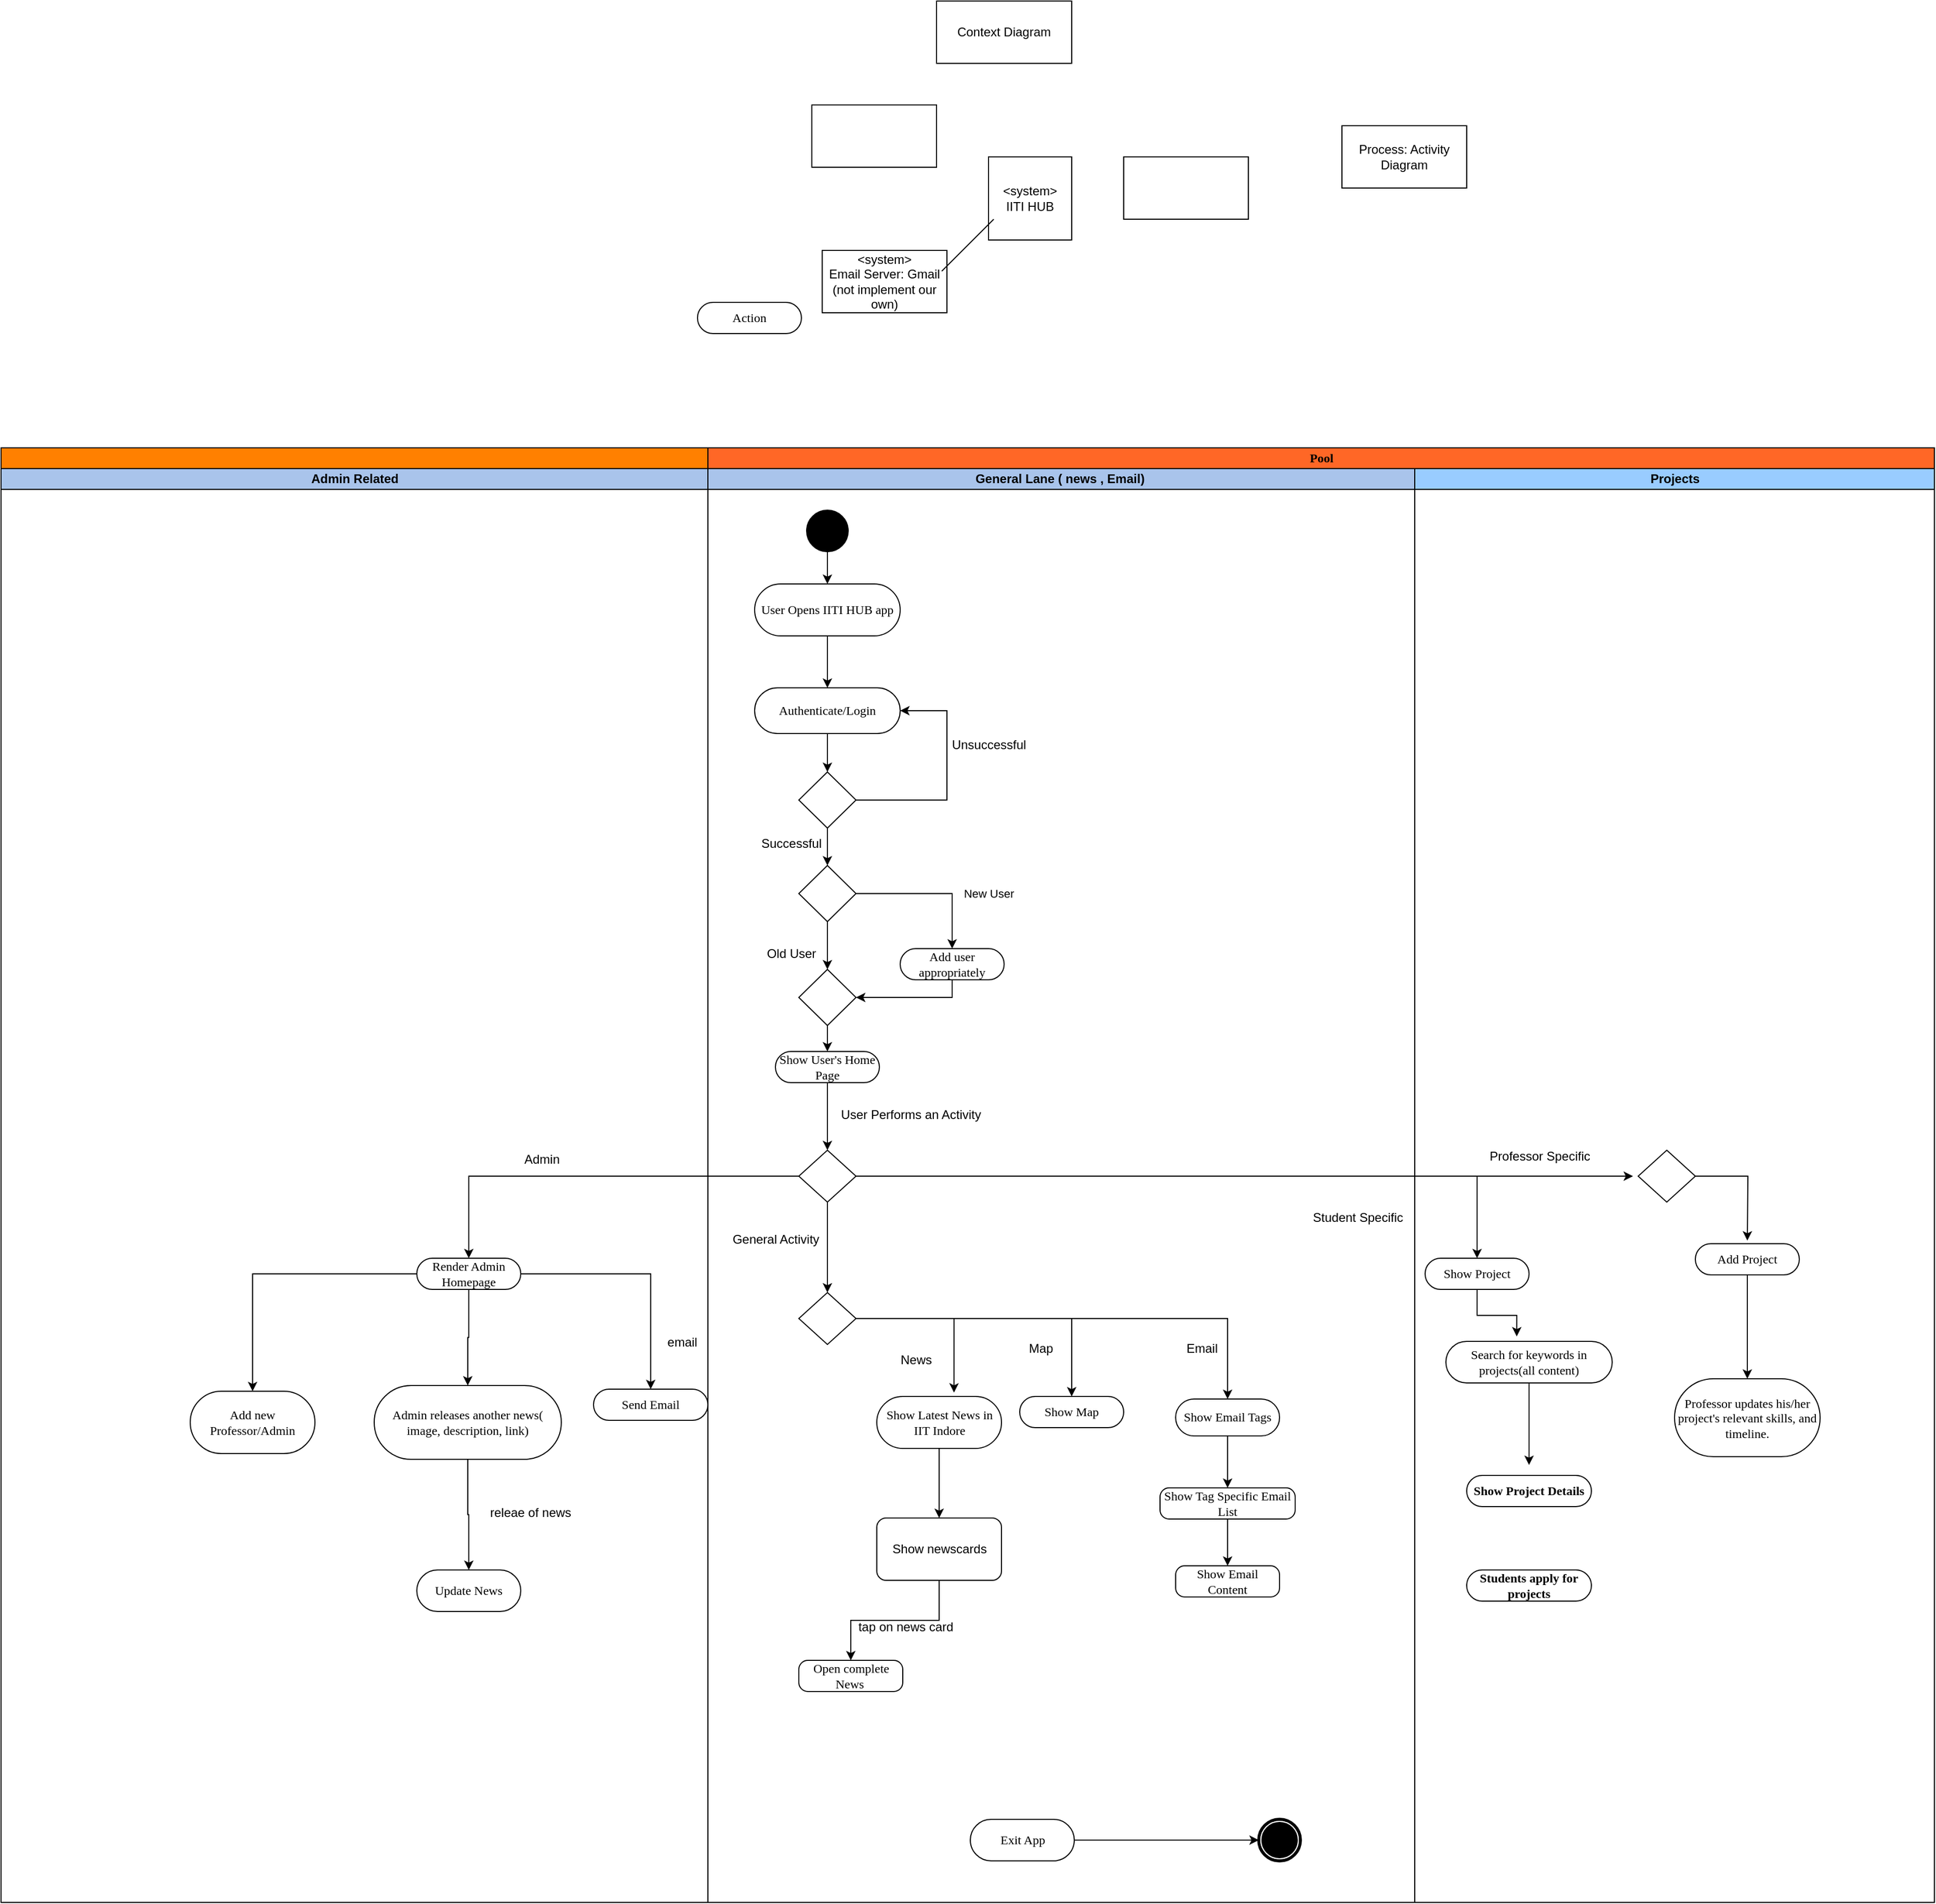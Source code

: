 <mxfile version="20.8.17" type="github">
  <diagram name="Page-1" id="0783ab3e-0a74-02c8-0abd-f7b4e66b4bec">
    <mxGraphModel dx="2173" dy="1947" grid="1" gridSize="10" guides="1" tooltips="1" connect="1" arrows="1" fold="1" page="1" pageScale="1" pageWidth="850" pageHeight="1100" background="none" math="0" shadow="0">
      <root>
        <mxCell id="0" />
        <mxCell id="1" parent="0" />
        <mxCell id="1c1d494c118603dd-1" value="Pool" style="swimlane;html=1;childLayout=stackLayout;startSize=20;rounded=0;shadow=0;comic=0;labelBackgroundColor=none;strokeWidth=1;fontFamily=Verdana;fontSize=12;align=center;fillColor=#FF6726;" parent="1" vertex="1">
          <mxGeometry x="80" y="-10" width="1180" height="1400" as="geometry" />
        </mxCell>
        <mxCell id="OMoWTiOt0C33IlhXWpdB-260" style="edgeStyle=orthogonalEdgeStyle;rounded=0;orthogonalLoop=1;jettySize=auto;html=1;entryX=0.5;entryY=0;entryDx=0;entryDy=0;" parent="1c1d494c118603dd-1" source="OMoWTiOt0C33IlhXWpdB-7" target="DP1_wo8riHDdqW7WoeD3-17" edge="1">
          <mxGeometry relative="1" as="geometry">
            <mxPoint x="760" y="760" as="targetPoint" />
            <Array as="points">
              <mxPoint x="740" y="701" />
            </Array>
          </mxGeometry>
        </mxCell>
        <mxCell id="1c1d494c118603dd-3" value="General Lane ( news , Email)&amp;nbsp;" style="swimlane;html=1;startSize=20;fillColor=#A9C4EB;" parent="1c1d494c118603dd-1" vertex="1">
          <mxGeometry y="20" width="680" height="1380" as="geometry">
            <mxRectangle y="20" width="40" height="1380" as="alternateBounds" />
          </mxGeometry>
        </mxCell>
        <mxCell id="OMoWTiOt0C33IlhXWpdB-46" style="edgeStyle=orthogonalEdgeStyle;rounded=0;orthogonalLoop=1;jettySize=auto;html=1;entryX=0.5;entryY=0;entryDx=0;entryDy=0;" parent="1c1d494c118603dd-3" source="60571a20871a0731-4" target="60571a20871a0731-8" edge="1">
          <mxGeometry relative="1" as="geometry">
            <mxPoint x="115" y="162" as="sourcePoint" />
            <mxPoint x="115" y="202" as="targetPoint" />
          </mxGeometry>
        </mxCell>
        <mxCell id="60571a20871a0731-4" value="" style="ellipse;whiteSpace=wrap;html=1;rounded=0;shadow=0;comic=0;labelBackgroundColor=none;strokeWidth=1;fillColor=#000000;fontFamily=Verdana;fontSize=12;align=center;" parent="1c1d494c118603dd-3" vertex="1">
          <mxGeometry x="95" y="40" width="40" height="40" as="geometry" />
        </mxCell>
        <mxCell id="OMoWTiOt0C33IlhXWpdB-243" style="edgeStyle=orthogonalEdgeStyle;rounded=0;orthogonalLoop=1;jettySize=auto;html=1;entryX=0.5;entryY=0;entryDx=0;entryDy=0;" parent="1c1d494c118603dd-3" source="OMoWTiOt0C33IlhXWpdB-7" target="OMoWTiOt0C33IlhXWpdB-167" edge="1">
          <mxGeometry relative="1" as="geometry" />
        </mxCell>
        <mxCell id="OMoWTiOt0C33IlhXWpdB-251" style="edgeStyle=orthogonalEdgeStyle;rounded=0;orthogonalLoop=1;jettySize=auto;html=1;" parent="1c1d494c118603dd-3" source="OMoWTiOt0C33IlhXWpdB-7" edge="1">
          <mxGeometry relative="1" as="geometry">
            <mxPoint x="890" y="681" as="targetPoint" />
          </mxGeometry>
        </mxCell>
        <mxCell id="OMoWTiOt0C33IlhXWpdB-7" value="" style="rhombus;whiteSpace=wrap;html=1;" parent="1c1d494c118603dd-3" vertex="1">
          <mxGeometry x="87.5" y="656" width="55" height="50" as="geometry" />
        </mxCell>
        <mxCell id="OMoWTiOt0C33IlhXWpdB-189" style="edgeStyle=orthogonalEdgeStyle;rounded=0;orthogonalLoop=1;jettySize=auto;html=1;entryX=0.5;entryY=0;entryDx=0;entryDy=0;" parent="1c1d494c118603dd-3" source="OMoWTiOt0C33IlhXWpdB-31" target="OMoWTiOt0C33IlhXWpdB-181" edge="1">
          <mxGeometry relative="1" as="geometry" />
        </mxCell>
        <mxCell id="OMoWTiOt0C33IlhXWpdB-31" value="Authenticate/Login" style="rounded=1;whiteSpace=wrap;html=1;shadow=0;comic=0;labelBackgroundColor=none;strokeWidth=1;fontFamily=Verdana;fontSize=12;align=center;arcSize=50;" parent="1c1d494c118603dd-3" vertex="1">
          <mxGeometry x="45" y="211" width="140" height="44" as="geometry" />
        </mxCell>
        <mxCell id="OMoWTiOt0C33IlhXWpdB-263" style="edgeStyle=orthogonalEdgeStyle;rounded=0;orthogonalLoop=1;jettySize=auto;html=1;entryX=0;entryY=0.5;entryDx=0;entryDy=0;" parent="1c1d494c118603dd-3" source="1c1d494c118603dd-19" target="60571a20871a0731-5" edge="1">
          <mxGeometry relative="1" as="geometry" />
        </mxCell>
        <mxCell id="1c1d494c118603dd-19" value="Exit App" style="rounded=1;whiteSpace=wrap;html=1;shadow=0;comic=0;labelBackgroundColor=none;strokeWidth=1;fontFamily=Verdana;fontSize=12;align=center;arcSize=50;" parent="1c1d494c118603dd-3" vertex="1">
          <mxGeometry x="252.5" y="1300" width="100" height="40" as="geometry" />
        </mxCell>
        <mxCell id="OMoWTiOt0C33IlhXWpdB-132" style="edgeStyle=orthogonalEdgeStyle;rounded=0;orthogonalLoop=1;jettySize=auto;html=1;exitX=0.5;exitY=1;exitDx=0;exitDy=0;" parent="1c1d494c118603dd-3" source="60571a20871a0731-8" edge="1">
          <mxGeometry relative="1" as="geometry">
            <mxPoint x="115" y="217" as="sourcePoint" />
            <mxPoint x="115" y="211" as="targetPoint" />
          </mxGeometry>
        </mxCell>
        <mxCell id="60571a20871a0731-8" value="User Opens IITI HUB app" style="rounded=1;whiteSpace=wrap;html=1;shadow=0;comic=0;labelBackgroundColor=none;strokeWidth=1;fontFamily=Verdana;fontSize=12;align=center;arcSize=50;" parent="1c1d494c118603dd-3" vertex="1">
          <mxGeometry x="45" y="111" width="140" height="50" as="geometry" />
        </mxCell>
        <mxCell id="DP1_wo8riHDdqW7WoeD3-19" value="Show Map" style="rounded=1;whiteSpace=wrap;html=1;shadow=0;comic=0;labelBackgroundColor=none;strokeWidth=1;fontFamily=Verdana;fontSize=12;align=center;arcSize=50;" parent="1c1d494c118603dd-3" vertex="1">
          <mxGeometry x="300" y="893" width="100" height="30" as="geometry" />
        </mxCell>
        <mxCell id="DP1_wo8riHDdqW7WoeD3-18" value="Show Latest News in IIT Indore" style="rounded=1;whiteSpace=wrap;html=1;shadow=0;comic=0;labelBackgroundColor=none;strokeWidth=1;fontFamily=Verdana;fontSize=12;align=center;arcSize=50;" parent="1c1d494c118603dd-3" vertex="1">
          <mxGeometry x="162.5" y="893" width="120" height="50" as="geometry" />
        </mxCell>
        <mxCell id="OMoWTiOt0C33IlhXWpdB-65" value="Open complete News&amp;nbsp;" style="rounded=1;whiteSpace=wrap;html=1;shadow=0;comic=0;labelBackgroundColor=none;strokeWidth=1;fontFamily=Verdana;fontSize=12;align=center;arcSize=29;" parent="1c1d494c118603dd-3" vertex="1">
          <mxGeometry x="87.5" y="1147" width="100" height="30" as="geometry" />
        </mxCell>
        <mxCell id="OMoWTiOt0C33IlhXWpdB-37" value="Student Specific" style="text;html=1;align=center;verticalAlign=middle;resizable=0;points=[];autosize=1;strokeColor=none;fillColor=none;" parent="1c1d494c118603dd-3" vertex="1">
          <mxGeometry x="570" y="706" width="110" height="30" as="geometry" />
        </mxCell>
        <mxCell id="OMoWTiOt0C33IlhXWpdB-137" value="News" style="text;html=1;align=center;verticalAlign=middle;resizable=0;points=[];autosize=1;strokeColor=none;fillColor=none;" parent="1c1d494c118603dd-3" vertex="1">
          <mxGeometry x="175" y="843" width="50" height="30" as="geometry" />
        </mxCell>
        <mxCell id="OMoWTiOt0C33IlhXWpdB-177" style="edgeStyle=orthogonalEdgeStyle;rounded=0;orthogonalLoop=1;jettySize=auto;html=1;entryX=0.5;entryY=0;entryDx=0;entryDy=0;" parent="1c1d494c118603dd-3" source="OMoWTiOt0C33IlhXWpdB-158" target="OMoWTiOt0C33IlhXWpdB-170" edge="1">
          <mxGeometry relative="1" as="geometry" />
        </mxCell>
        <mxCell id="OMoWTiOt0C33IlhXWpdB-158" value="Show Email Tags" style="rounded=1;whiteSpace=wrap;html=1;shadow=0;comic=0;labelBackgroundColor=none;strokeWidth=1;fontFamily=Verdana;fontSize=12;align=center;arcSize=50;" parent="1c1d494c118603dd-3" vertex="1">
          <mxGeometry x="450" y="895.5" width="100" height="35.5" as="geometry" />
        </mxCell>
        <mxCell id="OMoWTiOt0C33IlhXWpdB-159" value="Email" style="text;html=1;align=center;verticalAlign=middle;resizable=0;points=[];autosize=1;strokeColor=none;fillColor=none;" parent="1c1d494c118603dd-3" vertex="1">
          <mxGeometry x="450" y="832" width="50" height="30" as="geometry" />
        </mxCell>
        <mxCell id="OMoWTiOt0C33IlhXWpdB-163" value="User Performs an Activity" style="text;html=1;align=center;verticalAlign=middle;resizable=0;points=[];autosize=1;strokeColor=none;fillColor=none;" parent="1c1d494c118603dd-3" vertex="1">
          <mxGeometry x="115" y="607" width="160" height="30" as="geometry" />
        </mxCell>
        <mxCell id="OMoWTiOt0C33IlhXWpdB-164" value="General Activity" style="text;html=1;align=center;verticalAlign=middle;resizable=0;points=[];autosize=1;strokeColor=none;fillColor=none;" parent="1c1d494c118603dd-3" vertex="1">
          <mxGeometry x="10" y="727" width="110" height="30" as="geometry" />
        </mxCell>
        <mxCell id="OMoWTiOt0C33IlhXWpdB-244" style="edgeStyle=orthogonalEdgeStyle;rounded=0;orthogonalLoop=1;jettySize=auto;html=1;entryX=0.5;entryY=0;entryDx=0;entryDy=0;" parent="1c1d494c118603dd-3" source="OMoWTiOt0C33IlhXWpdB-167" target="DP1_wo8riHDdqW7WoeD3-19" edge="1">
          <mxGeometry relative="1" as="geometry" />
        </mxCell>
        <mxCell id="OMoWTiOt0C33IlhXWpdB-245" style="edgeStyle=orthogonalEdgeStyle;rounded=0;orthogonalLoop=1;jettySize=auto;html=1;entryX=0.619;entryY=-0.074;entryDx=0;entryDy=0;entryPerimeter=0;" parent="1c1d494c118603dd-3" source="OMoWTiOt0C33IlhXWpdB-167" target="DP1_wo8riHDdqW7WoeD3-18" edge="1">
          <mxGeometry relative="1" as="geometry" />
        </mxCell>
        <mxCell id="OMoWTiOt0C33IlhXWpdB-247" style="edgeStyle=orthogonalEdgeStyle;rounded=0;orthogonalLoop=1;jettySize=auto;html=1;entryX=0.5;entryY=0;entryDx=0;entryDy=0;" parent="1c1d494c118603dd-3" source="OMoWTiOt0C33IlhXWpdB-167" target="OMoWTiOt0C33IlhXWpdB-158" edge="1">
          <mxGeometry relative="1" as="geometry" />
        </mxCell>
        <mxCell id="OMoWTiOt0C33IlhXWpdB-167" value="" style="rhombus;whiteSpace=wrap;html=1;" parent="1c1d494c118603dd-3" vertex="1">
          <mxGeometry x="87.5" y="793" width="55" height="50" as="geometry" />
        </mxCell>
        <mxCell id="OMoWTiOt0C33IlhXWpdB-240" style="edgeStyle=orthogonalEdgeStyle;rounded=0;orthogonalLoop=1;jettySize=auto;html=1;entryX=0.5;entryY=0;entryDx=0;entryDy=0;" parent="1c1d494c118603dd-3" source="OMoWTiOt0C33IlhXWpdB-170" target="OMoWTiOt0C33IlhXWpdB-172" edge="1">
          <mxGeometry relative="1" as="geometry" />
        </mxCell>
        <mxCell id="OMoWTiOt0C33IlhXWpdB-170" value="Show Tag Specific Email List" style="rounded=1;whiteSpace=wrap;html=1;shadow=0;comic=0;labelBackgroundColor=none;strokeWidth=1;fontFamily=Verdana;fontSize=12;align=center;arcSize=29;" parent="1c1d494c118603dd-3" vertex="1">
          <mxGeometry x="435" y="981" width="130" height="30" as="geometry" />
        </mxCell>
        <mxCell id="OMoWTiOt0C33IlhXWpdB-172" value="Show Email Content" style="rounded=1;whiteSpace=wrap;html=1;shadow=0;comic=0;labelBackgroundColor=none;strokeWidth=1;fontFamily=Verdana;fontSize=12;align=center;arcSize=29;" parent="1c1d494c118603dd-3" vertex="1">
          <mxGeometry x="450" y="1056" width="100" height="30" as="geometry" />
        </mxCell>
        <mxCell id="OMoWTiOt0C33IlhXWpdB-190" style="edgeStyle=orthogonalEdgeStyle;rounded=0;orthogonalLoop=1;jettySize=auto;html=1;entryX=1;entryY=0.5;entryDx=0;entryDy=0;" parent="1c1d494c118603dd-3" source="OMoWTiOt0C33IlhXWpdB-181" target="OMoWTiOt0C33IlhXWpdB-31" edge="1">
          <mxGeometry relative="1" as="geometry">
            <Array as="points">
              <mxPoint x="230" y="319" />
              <mxPoint x="230" y="233" />
            </Array>
          </mxGeometry>
        </mxCell>
        <mxCell id="OMoWTiOt0C33IlhXWpdB-228" style="edgeStyle=orthogonalEdgeStyle;rounded=0;orthogonalLoop=1;jettySize=auto;html=1;entryX=0.5;entryY=0;entryDx=0;entryDy=0;" parent="1c1d494c118603dd-3" source="OMoWTiOt0C33IlhXWpdB-181" target="OMoWTiOt0C33IlhXWpdB-210" edge="1">
          <mxGeometry relative="1" as="geometry" />
        </mxCell>
        <mxCell id="OMoWTiOt0C33IlhXWpdB-181" value="" style="rhombus;whiteSpace=wrap;html=1;" parent="1c1d494c118603dd-3" vertex="1">
          <mxGeometry x="87.5" y="292" width="55" height="54" as="geometry" />
        </mxCell>
        <mxCell id="OMoWTiOt0C33IlhXWpdB-183" value="Unsuccessful" style="text;html=1;align=center;verticalAlign=middle;resizable=0;points=[];autosize=1;strokeColor=none;fillColor=none;" parent="1c1d494c118603dd-3" vertex="1">
          <mxGeometry x="225" y="251" width="90" height="30" as="geometry" />
        </mxCell>
        <mxCell id="OMoWTiOt0C33IlhXWpdB-184" value="Successful" style="text;html=1;align=center;verticalAlign=middle;resizable=0;points=[];autosize=1;strokeColor=none;fillColor=none;" parent="1c1d494c118603dd-3" vertex="1">
          <mxGeometry x="40" y="346" width="80" height="30" as="geometry" />
        </mxCell>
        <mxCell id="OMoWTiOt0C33IlhXWpdB-195" style="edgeStyle=orthogonalEdgeStyle;rounded=0;orthogonalLoop=1;jettySize=auto;html=1;entryX=0.5;entryY=0;entryDx=0;entryDy=0;" parent="1c1d494c118603dd-3" source="OMoWTiOt0C33IlhXWpdB-191" target="OMoWTiOt0C33IlhXWpdB-7" edge="1">
          <mxGeometry relative="1" as="geometry" />
        </mxCell>
        <mxCell id="OMoWTiOt0C33IlhXWpdB-191" value="Show User&#39;s Home Page" style="rounded=1;whiteSpace=wrap;html=1;shadow=0;comic=0;labelBackgroundColor=none;strokeWidth=1;fontFamily=Verdana;fontSize=12;align=center;arcSize=50;" parent="1c1d494c118603dd-3" vertex="1">
          <mxGeometry x="65" y="561" width="100" height="30" as="geometry" />
        </mxCell>
        <mxCell id="OMoWTiOt0C33IlhXWpdB-225" style="edgeStyle=orthogonalEdgeStyle;rounded=0;orthogonalLoop=1;jettySize=auto;html=1;entryX=0.5;entryY=0;entryDx=0;entryDy=0;" parent="1c1d494c118603dd-3" source="OMoWTiOt0C33IlhXWpdB-210" target="OMoWTiOt0C33IlhXWpdB-219" edge="1">
          <mxGeometry relative="1" as="geometry" />
        </mxCell>
        <mxCell id="OMoWTiOt0C33IlhXWpdB-210" value="" style="rhombus;whiteSpace=wrap;html=1;" parent="1c1d494c118603dd-3" vertex="1">
          <mxGeometry x="87.5" y="382" width="55" height="54" as="geometry" />
        </mxCell>
        <mxCell id="OMoWTiOt0C33IlhXWpdB-224" style="edgeStyle=orthogonalEdgeStyle;rounded=0;orthogonalLoop=1;jettySize=auto;html=1;entryX=1;entryY=0.5;entryDx=0;entryDy=0;" parent="1c1d494c118603dd-3" source="OMoWTiOt0C33IlhXWpdB-216" target="OMoWTiOt0C33IlhXWpdB-219" edge="1">
          <mxGeometry relative="1" as="geometry">
            <Array as="points">
              <mxPoint x="235" y="509" />
            </Array>
          </mxGeometry>
        </mxCell>
        <mxCell id="OMoWTiOt0C33IlhXWpdB-216" value="Add user appropriately" style="rounded=1;whiteSpace=wrap;html=1;shadow=0;comic=0;labelBackgroundColor=none;strokeWidth=1;fontFamily=Verdana;fontSize=12;align=center;arcSize=50;" parent="1c1d494c118603dd-3" vertex="1">
          <mxGeometry x="185" y="462" width="100" height="30" as="geometry" />
        </mxCell>
        <mxCell id="OMoWTiOt0C33IlhXWpdB-226" style="edgeStyle=orthogonalEdgeStyle;rounded=0;orthogonalLoop=1;jettySize=auto;html=1;entryX=0.5;entryY=0;entryDx=0;entryDy=0;" parent="1c1d494c118603dd-3" source="OMoWTiOt0C33IlhXWpdB-219" target="OMoWTiOt0C33IlhXWpdB-191" edge="1">
          <mxGeometry relative="1" as="geometry" />
        </mxCell>
        <mxCell id="OMoWTiOt0C33IlhXWpdB-219" value="" style="rhombus;whiteSpace=wrap;html=1;" parent="1c1d494c118603dd-3" vertex="1">
          <mxGeometry x="87.5" y="482" width="55" height="54" as="geometry" />
        </mxCell>
        <mxCell id="OMoWTiOt0C33IlhXWpdB-221" style="edgeStyle=orthogonalEdgeStyle;rounded=0;orthogonalLoop=1;jettySize=auto;html=1;entryX=0.5;entryY=0;entryDx=0;entryDy=0;" parent="1c1d494c118603dd-3" source="OMoWTiOt0C33IlhXWpdB-210" target="OMoWTiOt0C33IlhXWpdB-216" edge="1">
          <mxGeometry relative="1" as="geometry" />
        </mxCell>
        <mxCell id="OMoWTiOt0C33IlhXWpdB-222" value="New User" style="edgeLabel;html=1;align=center;verticalAlign=middle;resizable=0;points=[];" parent="OMoWTiOt0C33IlhXWpdB-221" vertex="1" connectable="0">
          <mxGeometry x="0.309" y="2" relative="1" as="geometry">
            <mxPoint x="33" y="-3" as="offset" />
          </mxGeometry>
        </mxCell>
        <mxCell id="OMoWTiOt0C33IlhXWpdB-227" value="Old User" style="text;html=1;align=center;verticalAlign=middle;resizable=0;points=[];autosize=1;strokeColor=none;fillColor=none;" parent="1c1d494c118603dd-3" vertex="1">
          <mxGeometry x="45" y="452" width="70" height="30" as="geometry" />
        </mxCell>
        <mxCell id="OMoWTiOt0C33IlhXWpdB-232" value="tap on news card" style="text;html=1;align=center;verticalAlign=middle;resizable=0;points=[];autosize=1;strokeColor=none;fillColor=none;" parent="1c1d494c118603dd-3" vertex="1">
          <mxGeometry x="135" y="1100" width="110" height="30" as="geometry" />
        </mxCell>
        <mxCell id="OMoWTiOt0C33IlhXWpdB-238" style="edgeStyle=orthogonalEdgeStyle;rounded=0;orthogonalLoop=1;jettySize=auto;html=1;entryX=0.5;entryY=0;entryDx=0;entryDy=0;exitX=0.5;exitY=1;exitDx=0;exitDy=0;" edge="1" parent="1c1d494c118603dd-3" source="k4vHF-n8ffyIY5sTC1_Y-3" target="OMoWTiOt0C33IlhXWpdB-65">
          <mxGeometry relative="1" as="geometry">
            <mxPoint x="240" y="1090" as="sourcePoint" />
          </mxGeometry>
        </mxCell>
        <mxCell id="OMoWTiOt0C33IlhXWpdB-248" value="Map" style="text;html=1;align=center;verticalAlign=middle;resizable=0;points=[];autosize=1;strokeColor=none;fillColor=none;" parent="1c1d494c118603dd-3" vertex="1">
          <mxGeometry x="295" y="832" width="50" height="30" as="geometry" />
        </mxCell>
        <mxCell id="60571a20871a0731-5" value="" style="shape=mxgraph.bpmn.shape;html=1;verticalLabelPosition=bottom;labelBackgroundColor=#ffffff;verticalAlign=top;perimeter=ellipsePerimeter;outline=end;symbol=terminate;rounded=0;shadow=0;comic=0;strokeWidth=1;fontFamily=Verdana;fontSize=12;align=center;" parent="1c1d494c118603dd-3" vertex="1">
          <mxGeometry x="530" y="1300" width="40" height="40" as="geometry" />
        </mxCell>
        <mxCell id="k4vHF-n8ffyIY5sTC1_Y-3" value="Show newscards" style="rounded=1;whiteSpace=wrap;html=1;" vertex="1" parent="1c1d494c118603dd-3">
          <mxGeometry x="162.5" y="1010" width="120" height="60" as="geometry" />
        </mxCell>
        <mxCell id="k4vHF-n8ffyIY5sTC1_Y-2" style="edgeStyle=orthogonalEdgeStyle;rounded=0;orthogonalLoop=1;jettySize=auto;html=1;exitX=0.5;exitY=1;exitDx=0;exitDy=0;entryX=0.5;entryY=0;entryDx=0;entryDy=0;" edge="1" parent="1c1d494c118603dd-3" source="DP1_wo8riHDdqW7WoeD3-18" target="k4vHF-n8ffyIY5sTC1_Y-3">
          <mxGeometry relative="1" as="geometry">
            <mxPoint x="222" y="990" as="targetPoint" />
          </mxGeometry>
        </mxCell>
        <mxCell id="1c1d494c118603dd-4" value="Projects" style="swimlane;html=1;startSize=20;fillColor=#99CCFF;" parent="1c1d494c118603dd-1" vertex="1">
          <mxGeometry x="680" y="20" width="500" height="1380" as="geometry" />
        </mxCell>
        <mxCell id="OMoWTiOt0C33IlhXWpdB-261" style="edgeStyle=orthogonalEdgeStyle;rounded=0;orthogonalLoop=1;jettySize=auto;html=1;entryX=0.426;entryY=-0.119;entryDx=0;entryDy=0;entryPerimeter=0;" parent="1c1d494c118603dd-4" source="DP1_wo8riHDdqW7WoeD3-17" target="1c1d494c118603dd-5" edge="1">
          <mxGeometry relative="1" as="geometry" />
        </mxCell>
        <mxCell id="DP1_wo8riHDdqW7WoeD3-17" value="Show Project" style="rounded=1;whiteSpace=wrap;html=1;shadow=0;comic=0;labelBackgroundColor=none;strokeWidth=1;fontFamily=Verdana;fontSize=12;align=center;arcSize=50;" parent="1c1d494c118603dd-4" vertex="1">
          <mxGeometry x="10" y="760" width="100" height="30" as="geometry" />
        </mxCell>
        <mxCell id="OMoWTiOt0C33IlhXWpdB-253" style="edgeStyle=orthogonalEdgeStyle;rounded=0;orthogonalLoop=1;jettySize=auto;html=1;" parent="1c1d494c118603dd-4" source="1c1d494c118603dd-5" edge="1">
          <mxGeometry relative="1" as="geometry">
            <mxPoint x="110" y="959" as="targetPoint" />
          </mxGeometry>
        </mxCell>
        <mxCell id="1c1d494c118603dd-5" value="Search for keywords in projects(all content)" style="rounded=1;whiteSpace=wrap;html=1;shadow=0;comic=0;labelBackgroundColor=none;strokeWidth=1;fontFamily=Verdana;fontSize=12;align=center;arcSize=50;" parent="1c1d494c118603dd-4" vertex="1">
          <mxGeometry x="30" y="840" width="160" height="40" as="geometry" />
        </mxCell>
        <mxCell id="OMoWTiOt0C33IlhXWpdB-118" value="" style="edgeStyle=orthogonalEdgeStyle;rounded=0;orthogonalLoop=1;jettySize=auto;html=1;" parent="1c1d494c118603dd-4" source="OMoWTiOt0C33IlhXWpdB-100" target="OMoWTiOt0C33IlhXWpdB-117" edge="1">
          <mxGeometry relative="1" as="geometry" />
        </mxCell>
        <mxCell id="OMoWTiOt0C33IlhXWpdB-100" value="Add Project" style="rounded=1;whiteSpace=wrap;html=1;shadow=0;comic=0;labelBackgroundColor=none;strokeWidth=1;fontFamily=Verdana;fontSize=12;align=center;arcSize=50;" parent="1c1d494c118603dd-4" vertex="1">
          <mxGeometry x="270" y="746" width="100" height="30" as="geometry" />
        </mxCell>
        <mxCell id="OMoWTiOt0C33IlhXWpdB-117" value="Professor updates his/her project&#39;s relevant skills, and timeline." style="whiteSpace=wrap;html=1;fontFamily=Verdana;rounded=1;shadow=0;comic=0;labelBackgroundColor=none;strokeWidth=1;arcSize=50;" parent="1c1d494c118603dd-4" vertex="1">
          <mxGeometry x="250" y="876" width="140" height="75" as="geometry" />
        </mxCell>
        <mxCell id="OMoWTiOt0C33IlhXWpdB-122" value="&lt;b&gt;Students apply for projects&lt;/b&gt;" style="rounded=1;whiteSpace=wrap;html=1;shadow=0;comic=0;labelBackgroundColor=none;strokeWidth=1;fontFamily=Verdana;fontSize=12;align=center;arcSize=50;fillColor=#FFFFFF;" parent="1c1d494c118603dd-4" vertex="1">
          <mxGeometry x="50" y="1060" width="120" height="30" as="geometry" />
        </mxCell>
        <mxCell id="OMoWTiOt0C33IlhXWpdB-206" style="edgeStyle=orthogonalEdgeStyle;rounded=0;orthogonalLoop=1;jettySize=auto;html=1;" parent="1c1d494c118603dd-4" source="OMoWTiOt0C33IlhXWpdB-201" edge="1">
          <mxGeometry relative="1" as="geometry">
            <mxPoint x="320" y="743" as="targetPoint" />
          </mxGeometry>
        </mxCell>
        <mxCell id="OMoWTiOt0C33IlhXWpdB-201" value="" style="rhombus;whiteSpace=wrap;html=1;" parent="1c1d494c118603dd-4" vertex="1">
          <mxGeometry x="215" y="656" width="55" height="50" as="geometry" />
        </mxCell>
        <mxCell id="OMoWTiOt0C33IlhXWpdB-33" value="Professor Specific" style="text;html=1;align=center;verticalAlign=middle;resizable=0;points=[];autosize=1;strokeColor=none;fillColor=none;" parent="1c1d494c118603dd-4" vertex="1">
          <mxGeometry x="60" y="647" width="120" height="30" as="geometry" />
        </mxCell>
        <mxCell id="OMoWTiOt0C33IlhXWpdB-254" value="&lt;b&gt;Show Project Details&lt;/b&gt;" style="rounded=1;whiteSpace=wrap;html=1;shadow=0;comic=0;labelBackgroundColor=none;strokeWidth=1;fontFamily=Verdana;fontSize=12;align=center;arcSize=50;fillColor=#FFFFFF;" parent="1c1d494c118603dd-4" vertex="1">
          <mxGeometry x="50" y="969" width="120" height="30" as="geometry" />
        </mxCell>
        <mxCell id="DP1_wo8riHDdqW7WoeD3-5" value="Process: Activity Diagram" style="rounded=0;whiteSpace=wrap;html=1;" parent="1" vertex="1">
          <mxGeometry x="690" y="-320" width="120" height="60" as="geometry" />
        </mxCell>
        <mxCell id="DP1_wo8riHDdqW7WoeD3-22" value="Action" style="rounded=1;whiteSpace=wrap;html=1;shadow=0;comic=0;labelBackgroundColor=none;strokeWidth=1;fontFamily=Verdana;fontSize=12;align=center;arcSize=50;" parent="1" vertex="1">
          <mxGeometry x="70" y="-150" width="100" height="30" as="geometry" />
        </mxCell>
        <mxCell id="DP1_wo8riHDdqW7WoeD3-37" value="&amp;lt;system&amp;gt;&lt;br&gt;IITI HUB" style="whiteSpace=wrap;html=1;aspect=fixed;" parent="1" vertex="1">
          <mxGeometry x="350" y="-290" width="80" height="80" as="geometry" />
        </mxCell>
        <mxCell id="DP1_wo8riHDdqW7WoeD3-38" value="" style="rounded=0;whiteSpace=wrap;html=1;" parent="1" vertex="1">
          <mxGeometry x="480" y="-290" width="120" height="60" as="geometry" />
        </mxCell>
        <mxCell id="DP1_wo8riHDdqW7WoeD3-39" value="" style="rounded=0;whiteSpace=wrap;html=1;" parent="1" vertex="1">
          <mxGeometry x="180" y="-340" width="120" height="60" as="geometry" />
        </mxCell>
        <mxCell id="DP1_wo8riHDdqW7WoeD3-40" value="Context Diagram" style="rounded=0;whiteSpace=wrap;html=1;" parent="1" vertex="1">
          <mxGeometry x="300" y="-440" width="130" height="60" as="geometry" />
        </mxCell>
        <mxCell id="DP1_wo8riHDdqW7WoeD3-41" value="&amp;lt;system&amp;gt;&lt;br&gt;Email Server: Gmail&lt;br&gt;(not implement our own)" style="rounded=0;whiteSpace=wrap;html=1;" parent="1" vertex="1">
          <mxGeometry x="190" y="-200" width="120" height="60" as="geometry" />
        </mxCell>
        <mxCell id="DP1_wo8riHDdqW7WoeD3-42" value="" style="endArrow=none;html=1;rounded=0;" parent="1" edge="1">
          <mxGeometry width="50" height="50" relative="1" as="geometry">
            <mxPoint x="305" y="-180" as="sourcePoint" />
            <mxPoint x="355" y="-230" as="targetPoint" />
          </mxGeometry>
        </mxCell>
        <mxCell id="OMoWTiOt0C33IlhXWpdB-68" value="Admin Related" style="swimlane;html=1;startSize=20;fillColor=#A9C4EB;" parent="1" vertex="1">
          <mxGeometry x="-600" y="10" width="680" height="1380" as="geometry" />
        </mxCell>
        <mxCell id="OMoWTiOt0C33IlhXWpdB-113" style="edgeStyle=orthogonalEdgeStyle;rounded=0;orthogonalLoop=1;jettySize=auto;html=1;entryX=0.5;entryY=0;entryDx=0;entryDy=0;" parent="OMoWTiOt0C33IlhXWpdB-68" source="DP1_wo8riHDdqW7WoeD3-12" target="OMoWTiOt0C33IlhXWpdB-112" edge="1">
          <mxGeometry relative="1" as="geometry" />
        </mxCell>
        <mxCell id="OMoWTiOt0C33IlhXWpdB-344" style="edgeStyle=orthogonalEdgeStyle;rounded=0;orthogonalLoop=1;jettySize=auto;html=1;entryX=0.5;entryY=0;entryDx=0;entryDy=0;" edge="1" parent="OMoWTiOt0C33IlhXWpdB-68" source="DP1_wo8riHDdqW7WoeD3-12" target="OMoWTiOt0C33IlhXWpdB-87">
          <mxGeometry relative="1" as="geometry" />
        </mxCell>
        <mxCell id="OMoWTiOt0C33IlhXWpdB-345" style="edgeStyle=orthogonalEdgeStyle;rounded=0;orthogonalLoop=1;jettySize=auto;html=1;entryX=0.5;entryY=0;entryDx=0;entryDy=0;" edge="1" parent="OMoWTiOt0C33IlhXWpdB-68" source="DP1_wo8riHDdqW7WoeD3-12" target="1c1d494c118603dd-7">
          <mxGeometry relative="1" as="geometry" />
        </mxCell>
        <mxCell id="DP1_wo8riHDdqW7WoeD3-12" value="Render Admin Homepage" style="rounded=1;whiteSpace=wrap;html=1;shadow=0;comic=0;labelBackgroundColor=none;strokeWidth=1;fontFamily=Verdana;fontSize=12;align=center;arcSize=50;" parent="OMoWTiOt0C33IlhXWpdB-68" vertex="1">
          <mxGeometry x="400" y="760" width="100" height="30" as="geometry" />
        </mxCell>
        <mxCell id="OMoWTiOt0C33IlhXWpdB-38" value="Admin&lt;br&gt;" style="text;html=1;align=center;verticalAlign=middle;resizable=0;points=[];autosize=1;strokeColor=none;fillColor=none;" parent="OMoWTiOt0C33IlhXWpdB-68" vertex="1">
          <mxGeometry x="490" y="650" width="60" height="30" as="geometry" />
        </mxCell>
        <mxCell id="OMoWTiOt0C33IlhXWpdB-347" style="edgeStyle=orthogonalEdgeStyle;rounded=0;orthogonalLoop=1;jettySize=auto;html=1;entryX=0.5;entryY=0;entryDx=0;entryDy=0;" edge="1" parent="OMoWTiOt0C33IlhXWpdB-68" source="1c1d494c118603dd-7" target="OMoWTiOt0C33IlhXWpdB-95">
          <mxGeometry relative="1" as="geometry" />
        </mxCell>
        <mxCell id="1c1d494c118603dd-7" value="Admin releases another news( image, description, link)" style="rounded=1;whiteSpace=wrap;html=1;shadow=0;comic=0;labelBackgroundColor=none;strokeWidth=1;fontFamily=Verdana;fontSize=12;align=center;arcSize=50;" parent="OMoWTiOt0C33IlhXWpdB-68" vertex="1">
          <mxGeometry x="359" y="882.5" width="180" height="71" as="geometry" />
        </mxCell>
        <mxCell id="OMoWTiOt0C33IlhXWpdB-87" value="Add new Professor/Admin" style="rounded=1;whiteSpace=wrap;html=1;fontFamily=Verdana;shadow=0;comic=0;labelBackgroundColor=none;strokeWidth=1;arcSize=50;" parent="OMoWTiOt0C33IlhXWpdB-68" vertex="1">
          <mxGeometry x="182" y="888" width="120" height="60" as="geometry" />
        </mxCell>
        <mxCell id="OMoWTiOt0C33IlhXWpdB-111" value="email" style="text;html=1;align=center;verticalAlign=middle;resizable=0;points=[];autosize=1;strokeColor=none;fillColor=none;" parent="OMoWTiOt0C33IlhXWpdB-68" vertex="1">
          <mxGeometry x="630" y="826" width="50" height="30" as="geometry" />
        </mxCell>
        <mxCell id="OMoWTiOt0C33IlhXWpdB-112" value="Send Email" style="rounded=1;whiteSpace=wrap;html=1;shadow=0;comic=0;labelBackgroundColor=none;strokeWidth=1;fontFamily=Verdana;fontSize=12;align=center;arcSize=50;" parent="OMoWTiOt0C33IlhXWpdB-68" vertex="1">
          <mxGeometry x="570" y="886" width="110" height="30" as="geometry" />
        </mxCell>
        <mxCell id="OMoWTiOt0C33IlhXWpdB-95" value="Update News" style="rounded=1;whiteSpace=wrap;html=1;shadow=0;comic=0;labelBackgroundColor=none;strokeWidth=1;fontFamily=Verdana;fontSize=12;align=center;arcSize=50;" parent="OMoWTiOt0C33IlhXWpdB-68" vertex="1">
          <mxGeometry x="400" y="1060" width="100" height="40" as="geometry" />
        </mxCell>
        <mxCell id="OMoWTiOt0C33IlhXWpdB-93" value="releae of news" style="text;html=1;align=center;verticalAlign=middle;resizable=0;points=[];autosize=1;strokeColor=none;fillColor=none;" parent="OMoWTiOt0C33IlhXWpdB-68" vertex="1">
          <mxGeometry x="459" y="990" width="100" height="30" as="geometry" />
        </mxCell>
        <mxCell id="OMoWTiOt0C33IlhXWpdB-270" style="edgeStyle=orthogonalEdgeStyle;rounded=0;orthogonalLoop=1;jettySize=auto;html=1;entryX=0.5;entryY=0;entryDx=0;entryDy=0;" parent="1" source="OMoWTiOt0C33IlhXWpdB-7" target="DP1_wo8riHDdqW7WoeD3-12" edge="1">
          <mxGeometry relative="1" as="geometry" />
        </mxCell>
        <mxCell id="OMoWTiOt0C33IlhXWpdB-341" value="" style="rounded=0;whiteSpace=wrap;html=1;fillColor=#FF8000;" vertex="1" parent="1">
          <mxGeometry x="-600" y="-10" width="680" height="20" as="geometry" />
        </mxCell>
      </root>
    </mxGraphModel>
  </diagram>
</mxfile>
